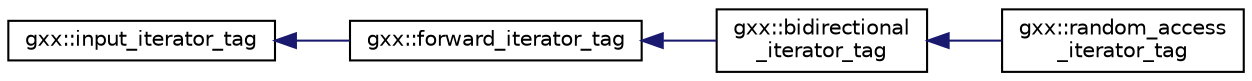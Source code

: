 digraph "Graphical Class Hierarchy"
{
  edge [fontname="Helvetica",fontsize="10",labelfontname="Helvetica",labelfontsize="10"];
  node [fontname="Helvetica",fontsize="10",shape=record];
  rankdir="LR";
  Node1 [label="gxx::input_iterator_tag",height=0.2,width=0.4,color="black", fillcolor="white", style="filled",URL="$structgxx_1_1input__iterator__tag.html",tooltip="Marking input iterators. "];
  Node1 -> Node2 [dir="back",color="midnightblue",fontsize="10",style="solid",fontname="Helvetica"];
  Node2 [label="gxx::forward_iterator_tag",height=0.2,width=0.4,color="black", fillcolor="white", style="filled",URL="$structgxx_1_1forward__iterator__tag.html",tooltip="Forward iterators support a superset of input iterator operations. "];
  Node2 -> Node3 [dir="back",color="midnightblue",fontsize="10",style="solid",fontname="Helvetica"];
  Node3 [label="gxx::bidirectional\l_iterator_tag",height=0.2,width=0.4,color="black", fillcolor="white", style="filled",URL="$structgxx_1_1bidirectional__iterator__tag.html"];
  Node3 -> Node4 [dir="back",color="midnightblue",fontsize="10",style="solid",fontname="Helvetica"];
  Node4 [label="gxx::random_access\l_iterator_tag",height=0.2,width=0.4,color="black", fillcolor="white", style="filled",URL="$structgxx_1_1random__access__iterator__tag.html"];
}
